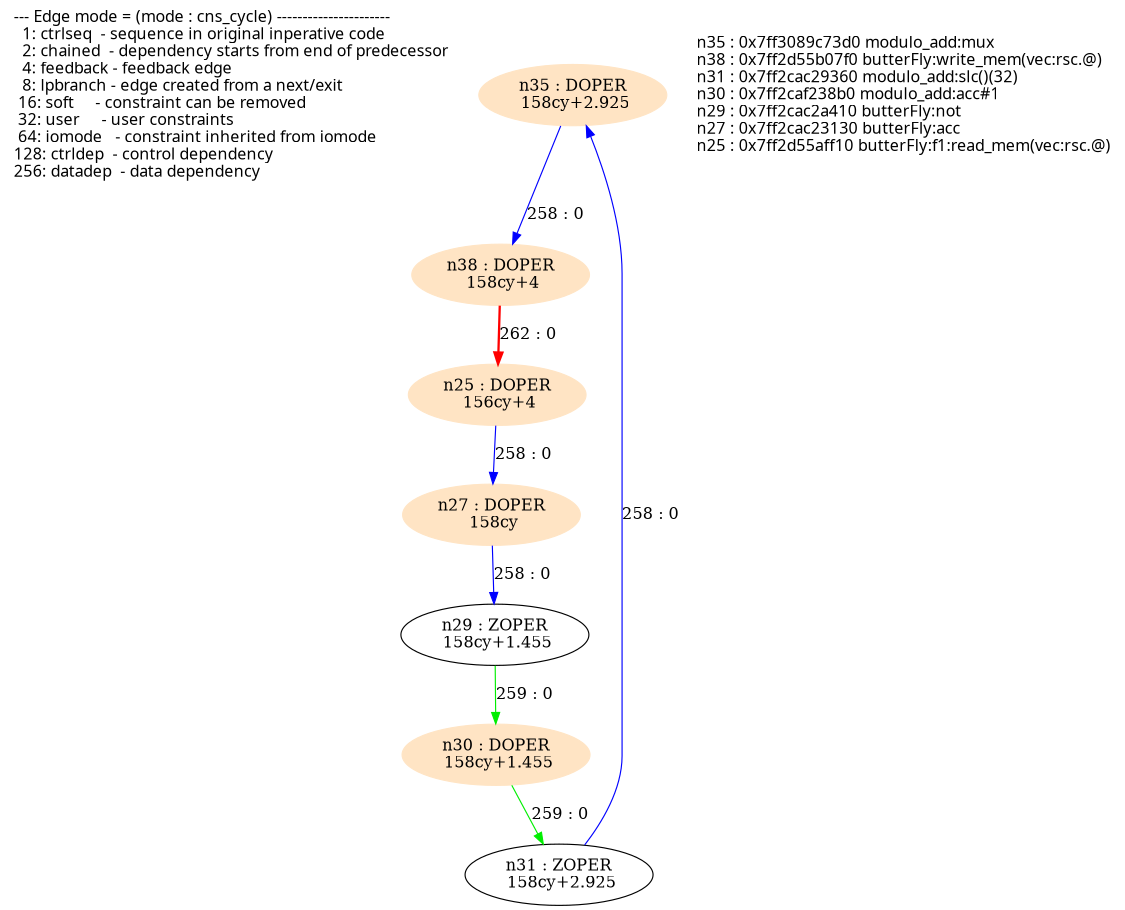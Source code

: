 digraph G {
  size="7.5,10"; center=true; ratio=auto;
  m1[fontname=Fixed,labeljust=left,label="--- Edge mode = (mode : cns_cycle) ----------------------\l  1: ctrlseq  - sequence in original inperative code     \l  2: chained  - dependency starts from end of predecessor\l  4: feedback - feedback edge                            \l  8: lpbranch - edge created from a next/exit            \l 16: soft     - constraint can be removed                \l 32: user     - user constraints                         \l 64: iomode   - constraint inherited from iomode         \l128: ctrldep  - control dependency                       \l256: datadep  - data dependency                          \l",shape=none];
  n35[label="n35 : DOPER\n 158cy+2.925\n",shape=ellipse,style=filled,color=bisque];
  n38[label="n38 : DOPER\n 158cy+4\n",shape=ellipse,style=filled,color=bisque];
  n31[label="n31 : ZOPER\n 158cy+2.925\n",shape=ellipse];
  n30[label="n30 : DOPER\n 158cy+1.455\n",shape=ellipse,style=filled,color=bisque];
  n29[label="n29 : ZOPER\n 158cy+1.455\n",shape=ellipse];
  n27[label="n27 : DOPER\n 158cy\n",shape=ellipse,style=filled,color=bisque];
  n25[label="n25 : DOPER\n 156cy+4\n",shape=ellipse,style=filled,color=bisque];
  m2[fontname=Fixed,labeljust=left,label="n35 : 0x7ff3089c73d0 modulo_add:mux\ln38 : 0x7ff2d55b07f0 butterFly:write_mem(vec:rsc.@)\ln31 : 0x7ff2cac29360 modulo_add:slc()(32)\ln30 : 0x7ff2caf238b0 modulo_add:acc#1\ln29 : 0x7ff2cac2a410 butterFly:not\ln27 : 0x7ff2cac23130 butterFly:acc\ln25 : 0x7ff2d55aff10 butterFly:f1:read_mem(vec:rsc.@)\l",shape=none];
  n35 -> n38[label="258 : 0",color=blue];
  n31 -> n35[label="258 : 0",color=blue];
  n30 -> n31[label="259 : 0",color=green2];
  n29 -> n30[label="259 : 0",color=green2];
  n27 -> n29[label="258 : 0",color=blue];
  n25 -> n27[label="258 : 0",color=blue];
  n38 -> n25[label="262 : 0",color=red, style=bold];
}

